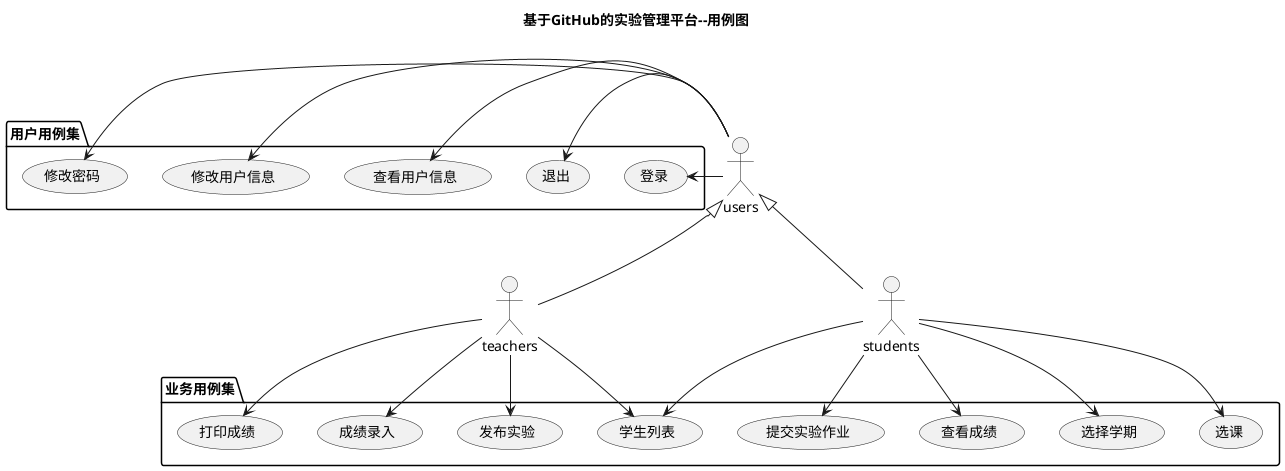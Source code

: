 @startuml


title 基于GitHub的实验管理平台--用例图

actor teachers

actor students

actor users

users <|-- teachers


users <|-- students


package 用户用例集 {
(登录) <-right- users

(退出) <-right- users

(查看用户信息) <-right- users

(修改用户信息) <-right- users

(修改密码) <-right- users

}


package 业务用例集 {

teachers --> (发布实验)
teachers --> (成绩录入)
teachers --> (打印成绩)
teachers --> (学生列表)

students --> (选课)
students --> (选择学期)
students --> (学生列表)
students --> (查看成绩)
students --> (提交实验作业)

}




@enduml
